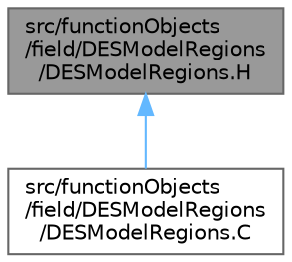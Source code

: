 digraph "src/functionObjects/field/DESModelRegions/DESModelRegions.H"
{
 // LATEX_PDF_SIZE
  bgcolor="transparent";
  edge [fontname=Helvetica,fontsize=10,labelfontname=Helvetica,labelfontsize=10];
  node [fontname=Helvetica,fontsize=10,shape=box,height=0.2,width=0.4];
  Node1 [id="Node000001",label="src/functionObjects\l/field/DESModelRegions\l/DESModelRegions.H",height=0.2,width=0.4,color="gray40", fillcolor="grey60", style="filled", fontcolor="black",tooltip=" "];
  Node1 -> Node2 [id="edge1_Node000001_Node000002",dir="back",color="steelblue1",style="solid",tooltip=" "];
  Node2 [id="Node000002",label="src/functionObjects\l/field/DESModelRegions\l/DESModelRegions.C",height=0.2,width=0.4,color="grey40", fillcolor="white", style="filled",URL="$DESModelRegions_8C.html",tooltip=" "];
}
